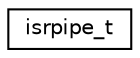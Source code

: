 digraph "Graphical Class Hierarchy"
{
 // LATEX_PDF_SIZE
  edge [fontname="Helvetica",fontsize="10",labelfontname="Helvetica",labelfontsize="10"];
  node [fontname="Helvetica",fontsize="10",shape=record];
  rankdir="LR";
  Node0 [label="isrpipe_t",height=0.2,width=0.4,color="black", fillcolor="white", style="filled",URL="$structisrpipe__t.html",tooltip="Context structure for isrpipe."];
}
